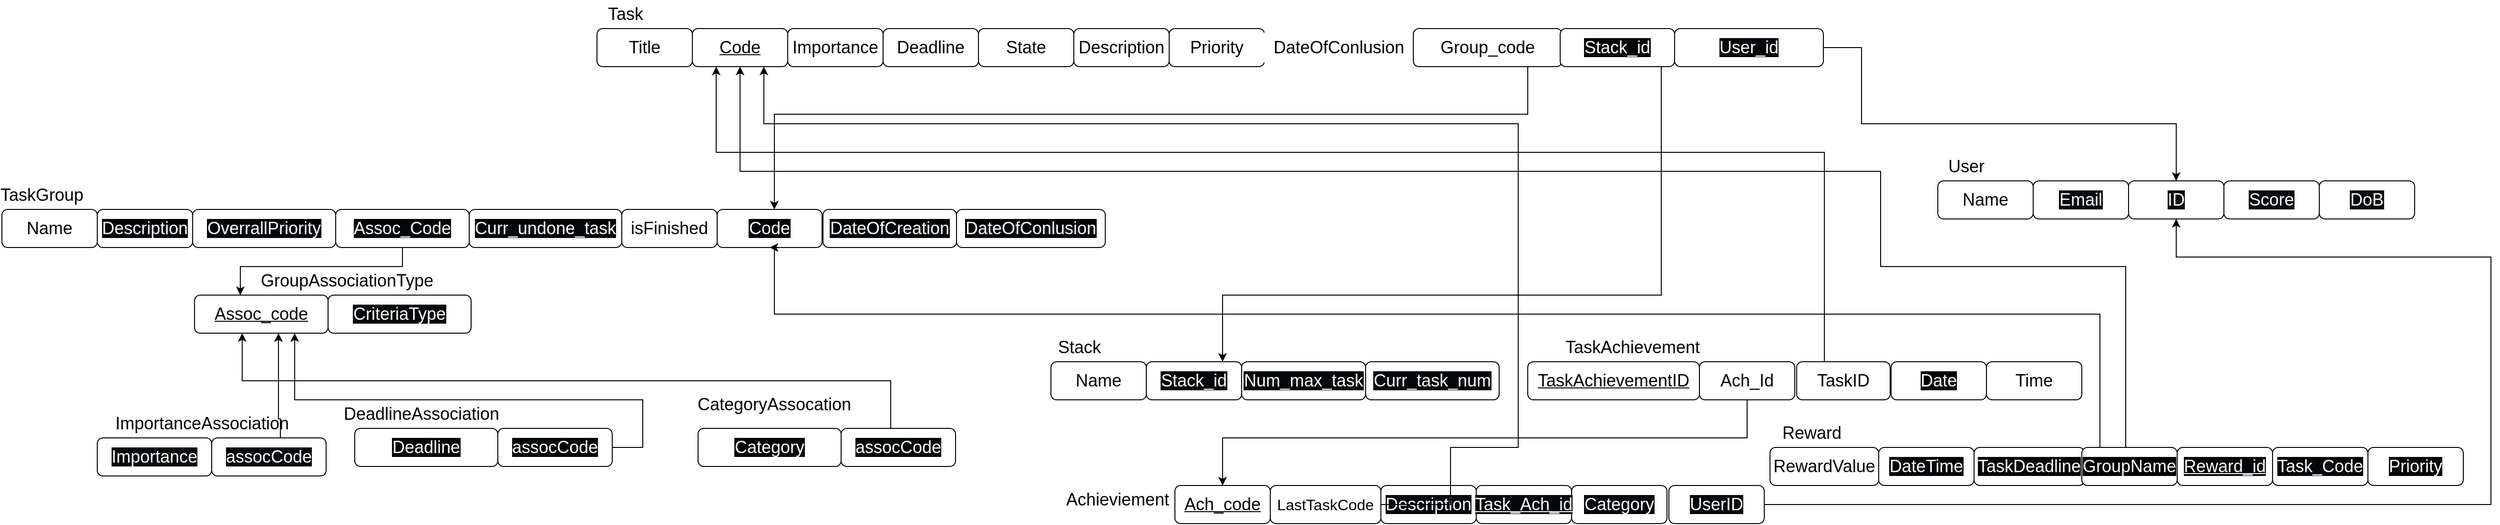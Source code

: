 <mxfile version="21.3.7" type="device">
  <diagram name="Página-1" id="hlrTn7gvlFeXx5LuOQve">
    <mxGraphModel dx="2868" dy="1584" grid="1" gridSize="10" guides="1" tooltips="1" connect="1" arrows="1" fold="1" page="1" pageScale="1" pageWidth="827" pageHeight="1169" math="0" shadow="0">
      <root>
        <mxCell id="0" />
        <mxCell id="1" parent="0" />
        <mxCell id="W1Vu5AWWyUt9Q3wd51Kt-1" value="&lt;font style=&quot;font-size: 18px;&quot;&gt;Task&lt;/font&gt;" style="text;strokeColor=none;align=center;fillColor=none;html=1;verticalAlign=middle;whiteSpace=wrap;rounded=0;" vertex="1" parent="1">
          <mxGeometry x="894" width="60" height="30" as="geometry" />
        </mxCell>
        <mxCell id="W1Vu5AWWyUt9Q3wd51Kt-2" value="&lt;font style=&quot;font-size: 18px;&quot;&gt;Title&lt;/font&gt;" style="rounded=1;whiteSpace=wrap;html=1;" vertex="1" parent="1">
          <mxGeometry x="894" y="30" width="100" height="40" as="geometry" />
        </mxCell>
        <mxCell id="W1Vu5AWWyUt9Q3wd51Kt-3" value="&lt;span data-darkreader-inline-bgcolor=&quot;&quot; data-darkreader-inline-color=&quot;&quot; style=&quot;orphans: 2; text-align: center; text-indent: 0px; widows: 2; text-decoration-thickness: initial; text-decoration-style: initial; text-decoration-color: initial; float: none; --darkreader-inline-color:#ffffff; --darkreader-inline-bgcolor:#000000; display: inline !important;&quot;&gt;&lt;font style=&quot;font-size: 18px;&quot;&gt;Importance&lt;/font&gt;&lt;/span&gt;" style="rounded=1;whiteSpace=wrap;html=1;" vertex="1" parent="1">
          <mxGeometry x="1094" y="30" width="100" height="40" as="geometry" />
        </mxCell>
        <mxCell id="W1Vu5AWWyUt9Q3wd51Kt-4" value="&lt;span data-darkreader-inline-bgcolor=&quot;&quot; data-darkreader-inline-color=&quot;&quot; style=&quot;orphans: 2; text-align: center; text-indent: 0px; widows: 2; float: none; --darkreader-inline-color:#ffffff; --darkreader-inline-bgcolor:#000000; display: inline !important;&quot;&gt;&lt;font style=&quot;font-size: 18px;&quot;&gt;Code&lt;/font&gt;&lt;/span&gt;" style="rounded=1;whiteSpace=wrap;html=1;fontStyle=4" vertex="1" parent="1">
          <mxGeometry x="994" y="30" width="100" height="40" as="geometry" />
        </mxCell>
        <mxCell id="W1Vu5AWWyUt9Q3wd51Kt-6" value="&lt;span data-darkreader-inline-bgcolor=&quot;&quot; data-darkreader-inline-color=&quot;&quot; style=&quot;orphans: 2; text-align: center; text-indent: 0px; widows: 2; text-decoration-thickness: initial; text-decoration-style: initial; text-decoration-color: initial; float: none; --darkreader-inline-color:#ffffff; --darkreader-inline-bgcolor:#000000; display: inline !important;&quot;&gt;&lt;font style=&quot;font-size: 18px;&quot;&gt;Deadline&lt;/font&gt;&lt;/span&gt;" style="rounded=1;whiteSpace=wrap;html=1;" vertex="1" parent="1">
          <mxGeometry x="1194" y="30" width="100" height="40" as="geometry" />
        </mxCell>
        <mxCell id="W1Vu5AWWyUt9Q3wd51Kt-7" value="&lt;span data-darkreader-inline-bgcolor=&quot;&quot; data-darkreader-inline-color=&quot;&quot; style=&quot;orphans: 2; text-align: center; text-indent: 0px; widows: 2; text-decoration-thickness: initial; text-decoration-style: initial; text-decoration-color: initial; float: none; --darkreader-inline-color:#ffffff; --darkreader-inline-bgcolor:#000000; display: inline !important;&quot;&gt;&lt;font style=&quot;font-size: 18px;&quot;&gt;State&lt;/font&gt;&lt;/span&gt;" style="rounded=1;whiteSpace=wrap;html=1;" vertex="1" parent="1">
          <mxGeometry x="1294" y="30" width="100" height="40" as="geometry" />
        </mxCell>
        <mxCell id="W1Vu5AWWyUt9Q3wd51Kt-8" value="&lt;span data-darkreader-inline-bgcolor=&quot;&quot; data-darkreader-inline-color=&quot;&quot; style=&quot;orphans: 2; text-align: center; text-indent: 0px; widows: 2; text-decoration-thickness: initial; text-decoration-style: initial; text-decoration-color: initial; float: none; --darkreader-inline-color:#ffffff; --darkreader-inline-bgcolor:#000000; display: inline !important;&quot;&gt;&lt;font style=&quot;font-size: 18px;&quot;&gt;Description&lt;/font&gt;&lt;/span&gt;" style="rounded=1;whiteSpace=wrap;html=1;" vertex="1" parent="1">
          <mxGeometry x="1394" y="30" width="100" height="40" as="geometry" />
        </mxCell>
        <mxCell id="W1Vu5AWWyUt9Q3wd51Kt-9" value="&lt;span data-darkreader-inline-bgcolor=&quot;&quot; data-darkreader-inline-color=&quot;&quot; style=&quot;orphans: 2; text-align: center; text-indent: 0px; widows: 2; text-decoration-thickness: initial; text-decoration-style: initial; text-decoration-color: initial; float: none; --darkreader-inline-color:#ffffff; --darkreader-inline-bgcolor:#000000; display: inline !important;&quot;&gt;&lt;font style=&quot;font-size: 18px;&quot;&gt;Priority&lt;/font&gt;&lt;/span&gt;" style="rounded=1;whiteSpace=wrap;html=1;" vertex="1" parent="1">
          <mxGeometry x="1494" y="30" width="100" height="40" as="geometry" />
        </mxCell>
        <mxCell id="W1Vu5AWWyUt9Q3wd51Kt-10" value="&lt;span data-darkreader-inline-bgcolor=&quot;&quot; data-darkreader-inline-color=&quot;&quot; style=&quot;orphans: 2; text-align: center; text-indent: 0px; widows: 2; text-decoration-thickness: initial; text-decoration-style: initial; text-decoration-color: initial; float: none; --darkreader-inline-color:#ffffff; --darkreader-inline-bgcolor:#000000; display: inline !important;&quot;&gt;&lt;font style=&quot;font-size: 18px;&quot;&gt;DateOfConlusion&lt;/font&gt;&lt;/span&gt;" style="rounded=1;whiteSpace=wrap;html=1;fillColor=#ffffff;strokeColor=#FFFFFF;" vertex="1" parent="1">
          <mxGeometry x="1594" y="30" width="156" height="40" as="geometry" />
        </mxCell>
        <mxCell id="W1Vu5AWWyUt9Q3wd51Kt-11" style="edgeStyle=orthogonalEdgeStyle;rounded=0;orthogonalLoop=1;jettySize=auto;html=1;" edge="1" parent="1" source="W1Vu5AWWyUt9Q3wd51Kt-12" target="W1Vu5AWWyUt9Q3wd51Kt-27">
          <mxGeometry relative="1" as="geometry">
            <Array as="points">
              <mxPoint x="1870" y="120" />
              <mxPoint x="1080" y="120" />
            </Array>
          </mxGeometry>
        </mxCell>
        <mxCell id="W1Vu5AWWyUt9Q3wd51Kt-12" value="&lt;span data-darkreader-inline-bgcolor=&quot;&quot; data-darkreader-inline-color=&quot;&quot; style=&quot;orphans: 2; text-align: center; text-indent: 0px; widows: 2; text-decoration-thickness: initial; text-decoration-style: initial; text-decoration-color: initial; float: none; --darkreader-inline-color:#ffffff; --darkreader-inline-bgcolor:#000000; display: inline !important;&quot;&gt;&lt;font style=&quot;font-size: 18px;&quot;&gt;Group_code&lt;/font&gt;&lt;/span&gt;" style="rounded=1;whiteSpace=wrap;html=1;" vertex="1" parent="1">
          <mxGeometry x="1750" y="30" width="156" height="40" as="geometry" />
        </mxCell>
        <mxCell id="W1Vu5AWWyUt9Q3wd51Kt-13" value="&lt;font style=&quot;font-size: 18px;&quot;&gt;User&lt;/font&gt;" style="text;strokeColor=none;align=center;fillColor=none;html=1;verticalAlign=middle;whiteSpace=wrap;rounded=0;" vertex="1" parent="1">
          <mxGeometry x="2300" y="160" width="60" height="30" as="geometry" />
        </mxCell>
        <mxCell id="W1Vu5AWWyUt9Q3wd51Kt-14" value="&lt;font style=&quot;font-size: 18px;&quot;&gt;Name&lt;/font&gt;" style="rounded=1;whiteSpace=wrap;html=1;" vertex="1" parent="1">
          <mxGeometry x="2300" y="190" width="100" height="40" as="geometry" />
        </mxCell>
        <mxCell id="W1Vu5AWWyUt9Q3wd51Kt-15" value="&lt;span data-darkreader-inline-bgcolor=&quot;&quot; data-darkreader-inline-color=&quot;&quot; style=&quot;color: rgb(255, 255, 255); font-family: Helvetica; font-size: 18px; font-style: normal; font-variant-ligatures: normal; font-variant-caps: normal; font-weight: 400; letter-spacing: normal; orphans: 2; text-align: center; text-indent: 0px; text-transform: none; widows: 2; word-spacing: 0px; -webkit-text-stroke-width: 0px; background-color: rgb(4, 7, 10); float: none; display: inline !important; --darkreader-inline-color:#ffffff; --darkreader-inline-bgcolor:#000000;&quot;&gt;ID&lt;/span&gt;" style="rounded=1;whiteSpace=wrap;html=1;fontStyle=4" vertex="1" parent="1">
          <mxGeometry x="2500" y="190" width="100" height="40" as="geometry" />
        </mxCell>
        <mxCell id="W1Vu5AWWyUt9Q3wd51Kt-16" value="&lt;span data-darkreader-inline-bgcolor=&quot;&quot; data-darkreader-inline-color=&quot;&quot; style=&quot;color: rgb(255, 255, 255); font-family: Helvetica; font-size: 18px; font-style: normal; font-variant-ligatures: normal; font-variant-caps: normal; font-weight: 400; letter-spacing: normal; orphans: 2; text-align: center; text-indent: 0px; text-transform: none; widows: 2; word-spacing: 0px; -webkit-text-stroke-width: 0px; background-color: rgb(4, 7, 10); text-decoration-thickness: initial; text-decoration-style: initial; text-decoration-color: initial; float: none; display: inline !important; --darkreader-inline-color:#ffffff; --darkreader-inline-bgcolor:#000000;&quot;&gt;Email&lt;/span&gt;" style="rounded=1;whiteSpace=wrap;html=1;" vertex="1" parent="1">
          <mxGeometry x="2400" y="190" width="100" height="40" as="geometry" />
        </mxCell>
        <mxCell id="W1Vu5AWWyUt9Q3wd51Kt-17" value="&lt;span data-darkreader-inline-bgcolor=&quot;&quot; data-darkreader-inline-color=&quot;&quot; style=&quot;color: rgb(255, 255, 255); font-family: Helvetica; font-size: 18px; font-style: normal; font-variant-ligatures: normal; font-variant-caps: normal; font-weight: 400; letter-spacing: normal; orphans: 2; text-align: center; text-indent: 0px; text-transform: none; widows: 2; word-spacing: 0px; -webkit-text-stroke-width: 0px; background-color: rgb(4, 7, 10); text-decoration-thickness: initial; text-decoration-style: initial; text-decoration-color: initial; float: none; display: inline !important; --darkreader-inline-color:#ffffff; --darkreader-inline-bgcolor:#000000;&quot;&gt;Score&lt;/span&gt;" style="rounded=1;whiteSpace=wrap;html=1;" vertex="1" parent="1">
          <mxGeometry x="2600" y="190" width="100" height="40" as="geometry" />
        </mxCell>
        <mxCell id="W1Vu5AWWyUt9Q3wd51Kt-18" value="&lt;span data-darkreader-inline-bgcolor=&quot;&quot; data-darkreader-inline-color=&quot;&quot; style=&quot;color: rgb(255, 255, 255); font-family: Helvetica; font-size: 18px; font-style: normal; font-variant-ligatures: normal; font-variant-caps: normal; font-weight: 400; letter-spacing: normal; orphans: 2; text-align: center; text-indent: 0px; text-transform: none; widows: 2; word-spacing: 0px; -webkit-text-stroke-width: 0px; background-color: rgb(4, 7, 10); text-decoration-thickness: initial; text-decoration-style: initial; text-decoration-color: initial; float: none; display: inline !important; --darkreader-inline-color:#ffffff; --darkreader-inline-bgcolor:#000000;&quot;&gt;DoB&lt;/span&gt;" style="rounded=1;whiteSpace=wrap;html=1;" vertex="1" parent="1">
          <mxGeometry x="2700" y="190" width="100" height="40" as="geometry" />
        </mxCell>
        <mxCell id="W1Vu5AWWyUt9Q3wd51Kt-19" value="&lt;span style=&quot;font-size: 18px;&quot;&gt;TaskGroup&lt;/span&gt;" style="text;strokeColor=none;align=center;fillColor=none;html=1;verticalAlign=middle;whiteSpace=wrap;rounded=0;" vertex="1" parent="1">
          <mxGeometry x="282" y="190" width="60" height="30" as="geometry" />
        </mxCell>
        <mxCell id="W1Vu5AWWyUt9Q3wd51Kt-20" value="&lt;font style=&quot;font-size: 18px;&quot;&gt;Name&lt;/font&gt;" style="rounded=1;whiteSpace=wrap;html=1;" vertex="1" parent="1">
          <mxGeometry x="270" y="220" width="100" height="40" as="geometry" />
        </mxCell>
        <mxCell id="W1Vu5AWWyUt9Q3wd51Kt-22" value="&lt;span data-darkreader-inline-bgcolor=&quot;&quot; data-darkreader-inline-color=&quot;&quot; style=&quot;color: rgb(255, 255, 255); font-family: Helvetica; font-size: 18px; font-style: normal; font-variant-ligatures: normal; font-variant-caps: normal; font-weight: 400; letter-spacing: normal; orphans: 2; text-align: center; text-indent: 0px; text-transform: none; widows: 2; word-spacing: 0px; -webkit-text-stroke-width: 0px; background-color: rgb(4, 7, 10); text-decoration-thickness: initial; text-decoration-style: initial; text-decoration-color: initial; float: none; display: inline !important; --darkreader-inline-color:#ffffff; --darkreader-inline-bgcolor:#000000;&quot;&gt;Description&lt;/span&gt;" style="rounded=1;whiteSpace=wrap;html=1;" vertex="1" parent="1">
          <mxGeometry x="370" y="220" width="100" height="40" as="geometry" />
        </mxCell>
        <mxCell id="W1Vu5AWWyUt9Q3wd51Kt-24" value="&lt;span data-darkreader-inline-bgcolor=&quot;&quot; data-darkreader-inline-color=&quot;&quot; style=&quot;color: rgb(255, 255, 255); font-family: Helvetica; font-size: 18px; font-style: normal; font-variant-ligatures: normal; font-variant-caps: normal; font-weight: 400; letter-spacing: normal; orphans: 2; text-align: center; text-indent: 0px; text-transform: none; widows: 2; word-spacing: 0px; -webkit-text-stroke-width: 0px; background-color: rgb(4, 7, 10); text-decoration-thickness: initial; text-decoration-style: initial; text-decoration-color: initial; float: none; display: inline !important; --darkreader-inline-color:#ffffff; --darkreader-inline-bgcolor:#000000;&quot;&gt;OverrallPriority&lt;/span&gt;" style="rounded=1;whiteSpace=wrap;html=1;" vertex="1" parent="1">
          <mxGeometry x="470" y="220" width="150" height="40" as="geometry" />
        </mxCell>
        <mxCell id="W1Vu5AWWyUt9Q3wd51Kt-25" value="&lt;span data-darkreader-inline-bgcolor=&quot;&quot; data-darkreader-inline-color=&quot;&quot; style=&quot;color: rgb(255, 255, 255); font-family: Helvetica; font-size: 18px; font-style: normal; font-variant-ligatures: normal; font-variant-caps: normal; font-weight: 400; letter-spacing: normal; orphans: 2; text-align: center; text-indent: 0px; text-transform: none; widows: 2; word-spacing: 0px; -webkit-text-stroke-width: 0px; background-color: rgb(4, 7, 10); text-decoration-thickness: initial; text-decoration-style: initial; text-decoration-color: initial; float: none; display: inline !important; --darkreader-inline-color:#ffffff; --darkreader-inline-bgcolor:#000000;&quot;&gt;Curr_undone_task&lt;/span&gt;" style="rounded=1;whiteSpace=wrap;html=1;" vertex="1" parent="1">
          <mxGeometry x="760" y="220" width="160" height="40" as="geometry" />
        </mxCell>
        <mxCell id="W1Vu5AWWyUt9Q3wd51Kt-27" value="&lt;span data-darkreader-inline-bgcolor=&quot;&quot; data-darkreader-inline-color=&quot;&quot; style=&quot;color: rgb(255, 255, 255); font-family: Helvetica; font-size: 18px; font-style: normal; font-variant-ligatures: normal; font-variant-caps: normal; font-weight: 400; letter-spacing: normal; orphans: 2; text-align: center; text-indent: 0px; text-transform: none; widows: 2; word-spacing: 0px; -webkit-text-stroke-width: 0px; background-color: rgb(4, 7, 10); float: none; display: inline !important; --darkreader-inline-color:#ffffff; --darkreader-inline-bgcolor:#000000;&quot;&gt;Code&lt;/span&gt;" style="rounded=1;whiteSpace=wrap;html=1;fontStyle=4" vertex="1" parent="1">
          <mxGeometry x="1020" y="220" width="110" height="40" as="geometry" />
        </mxCell>
        <mxCell id="W1Vu5AWWyUt9Q3wd51Kt-28" style="edgeStyle=orthogonalEdgeStyle;rounded=0;orthogonalLoop=1;jettySize=auto;html=1;" edge="1" parent="1" source="W1Vu5AWWyUt9Q3wd51Kt-29" target="W1Vu5AWWyUt9Q3wd51Kt-15">
          <mxGeometry relative="1" as="geometry">
            <Array as="points">
              <mxPoint x="2220" y="130" />
              <mxPoint x="2550" y="130" />
            </Array>
          </mxGeometry>
        </mxCell>
        <mxCell id="W1Vu5AWWyUt9Q3wd51Kt-29" value="&lt;span data-darkreader-inline-bgcolor=&quot;&quot; data-darkreader-inline-color=&quot;&quot; style=&quot;color: rgb(255, 255, 255); font-family: Helvetica; font-size: 18px; font-style: normal; font-variant-ligatures: normal; font-variant-caps: normal; font-weight: 400; letter-spacing: normal; orphans: 2; text-align: center; text-indent: 0px; text-transform: none; widows: 2; word-spacing: 0px; -webkit-text-stroke-width: 0px; background-color: rgb(4, 7, 10); text-decoration-thickness: initial; text-decoration-style: initial; text-decoration-color: initial; float: none; --darkreader-inline-color:#ffffff; --darkreader-inline-bgcolor:#000000; display: inline !important;&quot;&gt;User_id&lt;/span&gt;" style="rounded=1;whiteSpace=wrap;html=1;" vertex="1" parent="1">
          <mxGeometry x="2024" y="30" width="156" height="40" as="geometry" />
        </mxCell>
        <mxCell id="W1Vu5AWWyUt9Q3wd51Kt-30" value="&lt;span data-darkreader-inline-bgcolor=&quot;&quot; data-darkreader-inline-color=&quot;&quot; style=&quot;color: rgb(255, 255, 255); font-family: Helvetica; font-size: 18px; font-style: normal; font-variant-ligatures: normal; font-variant-caps: normal; font-weight: 400; letter-spacing: normal; orphans: 2; text-align: center; text-indent: 0px; text-transform: none; widows: 2; word-spacing: 0px; -webkit-text-stroke-width: 0px; background-color: rgb(4, 7, 10); text-decoration-thickness: initial; text-decoration-style: initial; text-decoration-color: initial; float: none; --darkreader-inline-color:#ffffff; --darkreader-inline-bgcolor:#000000; display: inline !important;&quot;&gt;DateOfCreation&lt;/span&gt;" style="rounded=1;whiteSpace=wrap;html=1;" vertex="1" parent="1">
          <mxGeometry x="1131" y="220" width="140" height="40" as="geometry" />
        </mxCell>
        <mxCell id="W1Vu5AWWyUt9Q3wd51Kt-31" value="&lt;span data-darkreader-inline-bgcolor=&quot;&quot; data-darkreader-inline-color=&quot;&quot; style=&quot;color: rgb(255, 255, 255); font-family: Helvetica; font-size: 18px; font-style: normal; font-variant-ligatures: normal; font-variant-caps: normal; font-weight: 400; letter-spacing: normal; orphans: 2; text-align: center; text-indent: 0px; text-transform: none; widows: 2; word-spacing: 0px; -webkit-text-stroke-width: 0px; background-color: rgb(4, 7, 10); text-decoration-thickness: initial; text-decoration-style: initial; text-decoration-color: initial; float: none; --darkreader-inline-color:#ffffff; --darkreader-inline-bgcolor:#000000; display: inline !important;&quot;&gt;DateOfConlusion&lt;/span&gt;" style="rounded=1;whiteSpace=wrap;html=1;" vertex="1" parent="1">
          <mxGeometry x="1271" y="220" width="156" height="40" as="geometry" />
        </mxCell>
        <mxCell id="W1Vu5AWWyUt9Q3wd51Kt-32" style="edgeStyle=orthogonalEdgeStyle;rounded=0;orthogonalLoop=1;jettySize=auto;html=1;" edge="1" parent="1" source="W1Vu5AWWyUt9Q3wd51Kt-33" target="W1Vu5AWWyUt9Q3wd51Kt-39">
          <mxGeometry relative="1" as="geometry">
            <Array as="points">
              <mxPoint x="2010" y="310" />
              <mxPoint x="1550" y="310" />
            </Array>
          </mxGeometry>
        </mxCell>
        <mxCell id="W1Vu5AWWyUt9Q3wd51Kt-33" value="&lt;span data-darkreader-inline-bgcolor=&quot;&quot; data-darkreader-inline-color=&quot;&quot; style=&quot;color: rgb(255, 255, 255); font-family: Helvetica; font-size: 18px; font-style: normal; font-variant-ligatures: normal; font-variant-caps: normal; font-weight: 400; letter-spacing: normal; orphans: 2; text-align: center; text-indent: 0px; text-transform: none; widows: 2; word-spacing: 0px; -webkit-text-stroke-width: 0px; background-color: rgb(4, 7, 10); text-decoration-thickness: initial; text-decoration-style: initial; text-decoration-color: initial; float: none; --darkreader-inline-color:#ffffff; --darkreader-inline-bgcolor:#000000; display: inline !important;&quot;&gt;Stack_id&lt;/span&gt;" style="rounded=1;whiteSpace=wrap;html=1;" vertex="1" parent="1">
          <mxGeometry x="1904" y="30" width="120" height="40" as="geometry" />
        </mxCell>
        <mxCell id="W1Vu5AWWyUt9Q3wd51Kt-36" value="&lt;font style=&quot;font-size: 18px;&quot;&gt;Stack&lt;/font&gt;" style="text;strokeColor=none;align=center;fillColor=none;html=1;verticalAlign=middle;whiteSpace=wrap;rounded=0;" vertex="1" parent="1">
          <mxGeometry x="1370" y="350" width="60" height="30" as="geometry" />
        </mxCell>
        <mxCell id="W1Vu5AWWyUt9Q3wd51Kt-37" value="&lt;font style=&quot;font-size: 18px;&quot;&gt;Name&lt;/font&gt;" style="rounded=1;whiteSpace=wrap;html=1;" vertex="1" parent="1">
          <mxGeometry x="1370" y="380" width="100" height="40" as="geometry" />
        </mxCell>
        <mxCell id="W1Vu5AWWyUt9Q3wd51Kt-38" value="&lt;span data-darkreader-inline-bgcolor=&quot;&quot; data-darkreader-inline-color=&quot;&quot; style=&quot;color: rgb(255, 255, 255); font-family: Helvetica; font-size: 18px; font-style: normal; font-variant-ligatures: normal; font-variant-caps: normal; font-weight: 400; letter-spacing: normal; orphans: 2; text-align: center; text-indent: 0px; text-transform: none; widows: 2; word-spacing: 0px; -webkit-text-stroke-width: 0px; background-color: rgb(4, 7, 10); text-decoration-thickness: initial; text-decoration-style: initial; text-decoration-color: initial; float: none; display: inline !important; --darkreader-inline-color:#ffffff; --darkreader-inline-bgcolor:#000000;&quot;&gt;Num_max_task&lt;/span&gt;" style="rounded=1;whiteSpace=wrap;html=1;" vertex="1" parent="1">
          <mxGeometry x="1570" y="380" width="130" height="40" as="geometry" />
        </mxCell>
        <mxCell id="W1Vu5AWWyUt9Q3wd51Kt-39" value="&lt;span data-darkreader-inline-bgcolor=&quot;&quot; data-darkreader-inline-color=&quot;&quot; style=&quot;color: rgb(255, 255, 255); font-family: Helvetica; font-size: 18px; font-style: normal; font-variant-ligatures: normal; font-variant-caps: normal; font-weight: 400; letter-spacing: normal; orphans: 2; text-align: center; text-indent: 0px; text-transform: none; widows: 2; word-spacing: 0px; -webkit-text-stroke-width: 0px; background-color: rgb(4, 7, 10); float: none; --darkreader-inline-color:#ffffff; --darkreader-inline-bgcolor:#000000; display: inline !important;&quot;&gt;Stack_id&lt;/span&gt;" style="rounded=1;whiteSpace=wrap;html=1;fontStyle=4" vertex="1" parent="1">
          <mxGeometry x="1470" y="380" width="100" height="40" as="geometry" />
        </mxCell>
        <mxCell id="W1Vu5AWWyUt9Q3wd51Kt-40" value="&lt;span data-darkreader-inline-bgcolor=&quot;&quot; data-darkreader-inline-color=&quot;&quot; style=&quot;color: rgb(255, 255, 255); font-family: Helvetica; font-size: 18px; font-style: normal; font-variant-ligatures: normal; font-variant-caps: normal; font-weight: 400; letter-spacing: normal; orphans: 2; text-align: center; text-indent: 0px; text-transform: none; widows: 2; word-spacing: 0px; -webkit-text-stroke-width: 0px; background-color: rgb(4, 7, 10); text-decoration-thickness: initial; text-decoration-style: initial; text-decoration-color: initial; float: none; display: inline !important; --darkreader-inline-color:#ffffff; --darkreader-inline-bgcolor:#000000;&quot;&gt;Curr_task_num&lt;/span&gt;" style="rounded=1;whiteSpace=wrap;html=1;" vertex="1" parent="1">
          <mxGeometry x="1700" y="380" width="140" height="40" as="geometry" />
        </mxCell>
        <mxCell id="W1Vu5AWWyUt9Q3wd51Kt-41" value="&lt;font style=&quot;font-size: 18px;&quot;&gt;GroupAssociationType&lt;/font&gt;" style="text;strokeColor=none;align=center;fillColor=none;html=1;verticalAlign=middle;whiteSpace=wrap;rounded=0;" vertex="1" parent="1">
          <mxGeometry x="602" y="280" width="60" height="30" as="geometry" />
        </mxCell>
        <mxCell id="W1Vu5AWWyUt9Q3wd51Kt-42" value="&lt;span style=&quot;font-size: 18px;&quot;&gt;&lt;u&gt;Assoc_code&lt;/u&gt;&lt;/span&gt;" style="rounded=1;whiteSpace=wrap;html=1;" vertex="1" parent="1">
          <mxGeometry x="472" y="310" width="140" height="40" as="geometry" />
        </mxCell>
        <mxCell id="W1Vu5AWWyUt9Q3wd51Kt-43" value="&lt;span data-darkreader-inline-bgcolor=&quot;&quot; data-darkreader-inline-color=&quot;&quot; style=&quot;color: rgb(255, 255, 255); font-family: Helvetica; font-size: 18px; font-style: normal; font-variant-ligatures: normal; font-variant-caps: normal; font-weight: 400; letter-spacing: normal; orphans: 2; text-align: center; text-indent: 0px; text-transform: none; widows: 2; word-spacing: 0px; -webkit-text-stroke-width: 0px; background-color: rgb(4, 7, 10); text-decoration-thickness: initial; text-decoration-style: initial; text-decoration-color: initial; float: none; display: inline !important; --darkreader-inline-color:#ffffff; --darkreader-inline-bgcolor:#000000;&quot;&gt;CriteriaType&lt;/span&gt;" style="rounded=1;whiteSpace=wrap;html=1;" vertex="1" parent="1">
          <mxGeometry x="612" y="310" width="150" height="40" as="geometry" />
        </mxCell>
        <mxCell id="W1Vu5AWWyUt9Q3wd51Kt-44" value="&lt;font style=&quot;font-size: 18px;&quot;&gt;ImportanceAssociation&lt;/font&gt;" style="text;strokeColor=none;align=center;fillColor=none;html=1;verticalAlign=middle;whiteSpace=wrap;rounded=0;" vertex="1" parent="1">
          <mxGeometry x="450" y="430" width="60" height="30" as="geometry" />
        </mxCell>
        <mxCell id="W1Vu5AWWyUt9Q3wd51Kt-46" value="&lt;span data-darkreader-inline-bgcolor=&quot;&quot; data-darkreader-inline-color=&quot;&quot; style=&quot;color: rgb(255, 255, 255); font-family: Helvetica; font-size: 18px; font-style: normal; font-variant-ligatures: normal; font-variant-caps: normal; font-weight: 400; letter-spacing: normal; orphans: 2; text-align: center; text-indent: 0px; text-transform: none; widows: 2; word-spacing: 0px; -webkit-text-stroke-width: 0px; background-color: rgb(4, 7, 10); text-decoration-thickness: initial; text-decoration-style: initial; text-decoration-color: initial; float: none; --darkreader-inline-color:#ffffff; --darkreader-inline-bgcolor:#000000; display: inline !important;&quot;&gt;Importance&lt;/span&gt;" style="rounded=1;whiteSpace=wrap;html=1;" vertex="1" parent="1">
          <mxGeometry x="370" y="460" width="120" height="40" as="geometry" />
        </mxCell>
        <mxCell id="W1Vu5AWWyUt9Q3wd51Kt-47" value="&lt;font style=&quot;font-size: 18px;&quot;&gt;DeadlineAssociation&lt;/font&gt;" style="text;strokeColor=none;align=center;fillColor=none;html=1;verticalAlign=middle;whiteSpace=wrap;rounded=0;" vertex="1" parent="1">
          <mxGeometry x="680" y="420" width="60" height="30" as="geometry" />
        </mxCell>
        <mxCell id="W1Vu5AWWyUt9Q3wd51Kt-49" value="&lt;span data-darkreader-inline-bgcolor=&quot;&quot; data-darkreader-inline-color=&quot;&quot; style=&quot;color: rgb(255, 255, 255); font-family: Helvetica; font-size: 18px; font-style: normal; font-variant-ligatures: normal; font-variant-caps: normal; font-weight: 400; letter-spacing: normal; orphans: 2; text-align: center; text-indent: 0px; text-transform: none; widows: 2; word-spacing: 0px; -webkit-text-stroke-width: 0px; background-color: rgb(4, 7, 10); text-decoration-thickness: initial; text-decoration-style: initial; text-decoration-color: initial; float: none; --darkreader-inline-color:#ffffff; --darkreader-inline-bgcolor:#000000; display: inline !important;&quot;&gt;Deadline&lt;/span&gt;" style="rounded=1;whiteSpace=wrap;html=1;" vertex="1" parent="1">
          <mxGeometry x="640" y="450" width="150" height="40" as="geometry" />
        </mxCell>
        <mxCell id="W1Vu5AWWyUt9Q3wd51Kt-50" value="&lt;font style=&quot;font-size: 18px;&quot;&gt;CategoryAssocation&lt;/font&gt;" style="text;strokeColor=none;align=center;fillColor=none;html=1;verticalAlign=middle;whiteSpace=wrap;rounded=0;" vertex="1" parent="1">
          <mxGeometry x="1050" y="410" width="60" height="30" as="geometry" />
        </mxCell>
        <mxCell id="W1Vu5AWWyUt9Q3wd51Kt-52" value="&lt;span data-darkreader-inline-bgcolor=&quot;&quot; data-darkreader-inline-color=&quot;&quot; style=&quot;color: rgb(255, 255, 255); font-family: Helvetica; font-size: 18px; font-style: normal; font-variant-ligatures: normal; font-variant-caps: normal; font-weight: 400; letter-spacing: normal; orphans: 2; text-align: center; text-indent: 0px; text-transform: none; widows: 2; word-spacing: 0px; -webkit-text-stroke-width: 0px; background-color: rgb(4, 7, 10); text-decoration-thickness: initial; text-decoration-style: initial; text-decoration-color: initial; float: none; --darkreader-inline-color:#ffffff; --darkreader-inline-bgcolor:#000000; display: inline !important;&quot;&gt;Category&lt;/span&gt;" style="rounded=1;whiteSpace=wrap;html=1;" vertex="1" parent="1">
          <mxGeometry x="1000" y="450" width="150" height="40" as="geometry" />
        </mxCell>
        <mxCell id="W1Vu5AWWyUt9Q3wd51Kt-53" style="edgeStyle=orthogonalEdgeStyle;rounded=0;orthogonalLoop=1;jettySize=auto;html=1;" edge="1" parent="1" source="W1Vu5AWWyUt9Q3wd51Kt-54" target="W1Vu5AWWyUt9Q3wd51Kt-42">
          <mxGeometry relative="1" as="geometry">
            <Array as="points">
              <mxPoint x="562" y="440" />
              <mxPoint x="560" y="440" />
            </Array>
          </mxGeometry>
        </mxCell>
        <mxCell id="W1Vu5AWWyUt9Q3wd51Kt-54" value="&lt;span data-darkreader-inline-bgcolor=&quot;&quot; data-darkreader-inline-color=&quot;&quot; style=&quot;color: rgb(255, 255, 255); font-family: Helvetica; font-size: 18px; font-style: normal; font-variant-ligatures: normal; font-variant-caps: normal; font-weight: 400; letter-spacing: normal; orphans: 2; text-align: center; text-indent: 0px; text-transform: none; widows: 2; word-spacing: 0px; -webkit-text-stroke-width: 0px; background-color: rgb(4, 7, 10); text-decoration-thickness: initial; text-decoration-style: initial; text-decoration-color: initial; float: none; --darkreader-inline-color:#ffffff; --darkreader-inline-bgcolor:#000000; display: inline !important;&quot;&gt;assocCode&lt;/span&gt;" style="rounded=1;whiteSpace=wrap;html=1;" vertex="1" parent="1">
          <mxGeometry x="490" y="460" width="120" height="40" as="geometry" />
        </mxCell>
        <mxCell id="W1Vu5AWWyUt9Q3wd51Kt-55" style="edgeStyle=orthogonalEdgeStyle;rounded=0;orthogonalLoop=1;jettySize=auto;html=1;entryX=0.75;entryY=1;entryDx=0;entryDy=0;" edge="1" parent="1" source="W1Vu5AWWyUt9Q3wd51Kt-56" target="W1Vu5AWWyUt9Q3wd51Kt-42">
          <mxGeometry relative="1" as="geometry">
            <Array as="points">
              <mxPoint x="942" y="420" />
              <mxPoint x="577" y="420" />
            </Array>
          </mxGeometry>
        </mxCell>
        <mxCell id="W1Vu5AWWyUt9Q3wd51Kt-56" value="&lt;span data-darkreader-inline-bgcolor=&quot;&quot; data-darkreader-inline-color=&quot;&quot; style=&quot;color: rgb(255, 255, 255); font-family: Helvetica; font-size: 18px; font-style: normal; font-variant-ligatures: normal; font-variant-caps: normal; font-weight: 400; letter-spacing: normal; orphans: 2; text-align: center; text-indent: 0px; text-transform: none; widows: 2; word-spacing: 0px; -webkit-text-stroke-width: 0px; background-color: rgb(4, 7, 10); text-decoration-thickness: initial; text-decoration-style: initial; text-decoration-color: initial; float: none; --darkreader-inline-color:#ffffff; --darkreader-inline-bgcolor:#000000; display: inline !important;&quot;&gt;assocCode&lt;/span&gt;" style="rounded=1;whiteSpace=wrap;html=1;" vertex="1" parent="1">
          <mxGeometry x="790" y="450" width="120" height="40" as="geometry" />
        </mxCell>
        <mxCell id="W1Vu5AWWyUt9Q3wd51Kt-57" style="edgeStyle=orthogonalEdgeStyle;rounded=0;orthogonalLoop=1;jettySize=auto;html=1;entryX=0.357;entryY=1;entryDx=0;entryDy=0;entryPerimeter=0;" edge="1" parent="1" source="W1Vu5AWWyUt9Q3wd51Kt-58" target="W1Vu5AWWyUt9Q3wd51Kt-42">
          <mxGeometry relative="1" as="geometry">
            <Array as="points">
              <mxPoint x="1202" y="400" />
              <mxPoint x="522" y="400" />
            </Array>
          </mxGeometry>
        </mxCell>
        <mxCell id="W1Vu5AWWyUt9Q3wd51Kt-58" value="&lt;span data-darkreader-inline-bgcolor=&quot;&quot; data-darkreader-inline-color=&quot;&quot; style=&quot;color: rgb(255, 255, 255); font-family: Helvetica; font-size: 18px; font-style: normal; font-variant-ligatures: normal; font-variant-caps: normal; font-weight: 400; letter-spacing: normal; orphans: 2; text-align: center; text-indent: 0px; text-transform: none; widows: 2; word-spacing: 0px; -webkit-text-stroke-width: 0px; background-color: rgb(4, 7, 10); text-decoration-thickness: initial; text-decoration-style: initial; text-decoration-color: initial; float: none; --darkreader-inline-color:#ffffff; --darkreader-inline-bgcolor:#000000; display: inline !important;&quot;&gt;assocCode&lt;/span&gt;" style="rounded=1;whiteSpace=wrap;html=1;" vertex="1" parent="1">
          <mxGeometry x="1150" y="450" width="120" height="40" as="geometry" />
        </mxCell>
        <mxCell id="W1Vu5AWWyUt9Q3wd51Kt-59" style="edgeStyle=orthogonalEdgeStyle;rounded=0;orthogonalLoop=1;jettySize=auto;html=1;" edge="1" parent="1" source="W1Vu5AWWyUt9Q3wd51Kt-60" target="W1Vu5AWWyUt9Q3wd51Kt-42">
          <mxGeometry relative="1" as="geometry">
            <mxPoint x="110" y="410.0" as="targetPoint" />
            <Array as="points">
              <mxPoint x="690" y="280" />
              <mxPoint x="520" y="280" />
            </Array>
          </mxGeometry>
        </mxCell>
        <mxCell id="W1Vu5AWWyUt9Q3wd51Kt-60" value="&lt;span data-darkreader-inline-bgcolor=&quot;&quot; data-darkreader-inline-color=&quot;&quot; style=&quot;color: rgb(255, 255, 255); font-family: Helvetica; font-size: 18px; font-style: normal; font-variant-ligatures: normal; font-variant-caps: normal; font-weight: 400; letter-spacing: normal; orphans: 2; text-align: center; text-indent: 0px; text-transform: none; widows: 2; word-spacing: 0px; -webkit-text-stroke-width: 0px; background-color: rgb(4, 7, 10); text-decoration-thickness: initial; text-decoration-style: initial; text-decoration-color: initial; float: none; --darkreader-inline-color:#ffffff; --darkreader-inline-bgcolor:#000000; display: inline !important;&quot;&gt;Assoc_Code&lt;/span&gt;" style="rounded=1;whiteSpace=wrap;html=1;" vertex="1" parent="1">
          <mxGeometry x="620" y="220" width="140" height="40" as="geometry" />
        </mxCell>
        <mxCell id="W1Vu5AWWyUt9Q3wd51Kt-61" value="&lt;font style=&quot;font-size: 18px;&quot;&gt;Reward&lt;/font&gt;" style="text;strokeColor=none;align=center;fillColor=none;html=1;verticalAlign=middle;whiteSpace=wrap;rounded=0;" vertex="1" parent="1">
          <mxGeometry x="2138" y="440" width="60" height="30" as="geometry" />
        </mxCell>
        <mxCell id="W1Vu5AWWyUt9Q3wd51Kt-62" value="&lt;span style=&quot;font-size: 18px;&quot;&gt;RewardValue&lt;/span&gt;" style="rounded=1;whiteSpace=wrap;html=1;" vertex="1" parent="1">
          <mxGeometry x="2124" y="470" width="114" height="40" as="geometry" />
        </mxCell>
        <mxCell id="W1Vu5AWWyUt9Q3wd51Kt-63" value="&lt;span data-darkreader-inline-bgcolor=&quot;&quot; data-darkreader-inline-color=&quot;&quot; style=&quot;color: rgb(255, 255, 255); font-family: Helvetica; font-size: 18px; font-style: normal; font-variant-ligatures: normal; font-variant-caps: normal; font-weight: 400; letter-spacing: normal; orphans: 2; text-align: center; text-indent: 0px; text-transform: none; widows: 2; word-spacing: 0px; -webkit-text-stroke-width: 0px; background-color: rgb(4, 7, 10); text-decoration-thickness: initial; text-decoration-style: initial; text-decoration-color: initial; float: none; display: inline !important; --darkreader-inline-color:#ffffff; --darkreader-inline-bgcolor:#000000;&quot;&gt;TaskDeadline&lt;/span&gt;" style="rounded=1;whiteSpace=wrap;html=1;" vertex="1" parent="1">
          <mxGeometry x="2338" y="470" width="116" height="40" as="geometry" />
        </mxCell>
        <mxCell id="W1Vu5AWWyUt9Q3wd51Kt-64" value="&lt;span data-darkreader-inline-bgcolor=&quot;&quot; data-darkreader-inline-color=&quot;&quot; style=&quot;color: rgb(255, 255, 255); font-family: Helvetica; font-size: 18px; font-style: normal; font-variant-ligatures: normal; font-variant-caps: normal; font-weight: 400; letter-spacing: normal; orphans: 2; text-align: center; text-indent: 0px; text-transform: none; widows: 2; word-spacing: 0px; -webkit-text-stroke-width: 0px; background-color: rgb(4, 7, 10); text-decoration-thickness: initial; text-decoration-style: initial; text-decoration-color: initial; float: none; display: inline !important; --darkreader-inline-color:#ffffff; --darkreader-inline-bgcolor:#000000;&quot;&gt;DateTime&lt;/span&gt;" style="rounded=1;whiteSpace=wrap;html=1;" vertex="1" parent="1">
          <mxGeometry x="2238" y="470" width="100" height="40" as="geometry" />
        </mxCell>
        <mxCell id="W1Vu5AWWyUt9Q3wd51Kt-65" style="edgeStyle=orthogonalEdgeStyle;rounded=0;orthogonalLoop=1;jettySize=auto;html=1;entryX=0.5;entryY=1;entryDx=0;entryDy=0;" edge="1" parent="1" source="W1Vu5AWWyUt9Q3wd51Kt-66" target="W1Vu5AWWyUt9Q3wd51Kt-4">
          <mxGeometry relative="1" as="geometry">
            <Array as="points">
              <mxPoint x="2497" y="280" />
              <mxPoint x="2240" y="280" />
              <mxPoint x="2240" y="180" />
              <mxPoint x="1044" y="180" />
            </Array>
          </mxGeometry>
        </mxCell>
        <mxCell id="W1Vu5AWWyUt9Q3wd51Kt-66" value="&lt;span data-darkreader-inline-bgcolor=&quot;&quot; data-darkreader-inline-color=&quot;&quot; style=&quot;color: rgb(255, 255, 255); font-family: Helvetica; font-size: 18px; font-style: normal; font-variant-ligatures: normal; font-variant-caps: normal; font-weight: 400; letter-spacing: normal; orphans: 2; text-align: center; text-indent: 0px; text-transform: none; widows: 2; word-spacing: 0px; -webkit-text-stroke-width: 0px; background-color: rgb(4, 7, 10); text-decoration-thickness: initial; text-decoration-style: initial; text-decoration-color: initial; float: none; --darkreader-inline-color:#ffffff; --darkreader-inline-bgcolor:#000000; display: inline !important;&quot;&gt;Task_Code&lt;/span&gt;" style="rounded=1;whiteSpace=wrap;html=1;" vertex="1" parent="1">
          <mxGeometry x="2651" y="470" width="100" height="40" as="geometry" />
        </mxCell>
        <mxCell id="W1Vu5AWWyUt9Q3wd51Kt-67" style="edgeStyle=orthogonalEdgeStyle;rounded=0;orthogonalLoop=1;jettySize=auto;html=1;entryX=0.5;entryY=1;entryDx=0;entryDy=0;" edge="1" parent="1" source="W1Vu5AWWyUt9Q3wd51Kt-68" target="W1Vu5AWWyUt9Q3wd51Kt-27">
          <mxGeometry relative="1" as="geometry">
            <Array as="points">
              <mxPoint x="2470" y="330" />
              <mxPoint x="1080" y="330" />
              <mxPoint x="1080" y="260" />
            </Array>
          </mxGeometry>
        </mxCell>
        <mxCell id="W1Vu5AWWyUt9Q3wd51Kt-68" value="&lt;span style=&quot;color: rgb(255, 255, 255); font-family: Helvetica; font-size: 18px; font-style: normal; font-variant-ligatures: normal; font-variant-caps: normal; font-weight: 400; letter-spacing: normal; orphans: 2; text-align: center; text-indent: 0px; text-transform: none; widows: 2; word-spacing: 0px; -webkit-text-stroke-width: 0px; background-color: rgb(0, 0, 0); text-decoration-thickness: initial; text-decoration-style: initial; text-decoration-color: initial; float: none; display: inline !important;&quot;&gt;GroupName&lt;/span&gt;" style="rounded=1;whiteSpace=wrap;html=1;" vertex="1" parent="1">
          <mxGeometry x="2451" y="470" width="100" height="40" as="geometry" />
        </mxCell>
        <mxCell id="W1Vu5AWWyUt9Q3wd51Kt-69" value="&lt;span data-darkreader-inline-bgcolor=&quot;&quot; data-darkreader-inline-color=&quot;&quot; style=&quot;color: rgb(255, 255, 255); font-family: Helvetica; font-size: 18px; font-style: normal; font-variant-ligatures: normal; font-variant-caps: normal; font-weight: 400; letter-spacing: normal; orphans: 2; text-align: center; text-indent: 0px; text-transform: none; widows: 2; word-spacing: 0px; -webkit-text-stroke-width: 0px; background-color: rgb(4, 7, 10); text-decoration-thickness: initial; text-decoration-style: initial; text-decoration-color: initial; float: none; --darkreader-inline-color:#ffffff; --darkreader-inline-bgcolor:#000000; display: inline !important;&quot;&gt;&lt;u&gt;Reward_id&lt;/u&gt;&lt;/span&gt;" style="rounded=1;whiteSpace=wrap;html=1;" vertex="1" parent="1">
          <mxGeometry x="2551" y="470" width="100" height="40" as="geometry" />
        </mxCell>
        <mxCell id="W1Vu5AWWyUt9Q3wd51Kt-70" value="&lt;span data-darkreader-inline-bgcolor=&quot;&quot; data-darkreader-inline-color=&quot;&quot; style=&quot;color: rgb(255, 255, 255); font-family: Helvetica; font-size: 18px; font-style: normal; font-variant-ligatures: normal; font-variant-caps: normal; font-weight: 400; letter-spacing: normal; orphans: 2; text-align: center; text-indent: 0px; text-transform: none; widows: 2; word-spacing: 0px; -webkit-text-stroke-width: 0px; background-color: rgb(4, 7, 10); text-decoration-thickness: initial; text-decoration-style: initial; text-decoration-color: initial; float: none; display: inline !important; --darkreader-inline-color:#ffffff; --darkreader-inline-bgcolor:#000000;&quot;&gt;Priority&lt;/span&gt;" style="rounded=1;whiteSpace=wrap;html=1;" vertex="1" parent="1">
          <mxGeometry x="2751" y="470" width="100" height="40" as="geometry" />
        </mxCell>
        <mxCell id="W1Vu5AWWyUt9Q3wd51Kt-71" value="&lt;font style=&quot;font-size: 18px;&quot;&gt;Achieviement&lt;/font&gt;" style="text;strokeColor=none;align=center;fillColor=none;html=1;verticalAlign=middle;whiteSpace=wrap;rounded=0;" vertex="1" parent="1">
          <mxGeometry x="1410" y="510" width="60" height="30" as="geometry" />
        </mxCell>
        <mxCell id="W1Vu5AWWyUt9Q3wd51Kt-72" value="&lt;span style=&quot;font-size: 18px;&quot;&gt;&lt;u&gt;Ach_code&lt;/u&gt;&lt;/span&gt;" style="rounded=1;whiteSpace=wrap;html=1;" vertex="1" parent="1">
          <mxGeometry x="1500" y="510" width="100" height="40" as="geometry" />
        </mxCell>
        <mxCell id="W1Vu5AWWyUt9Q3wd51Kt-73" value="&lt;span data-darkreader-inline-bgcolor=&quot;&quot; data-darkreader-inline-color=&quot;&quot; style=&quot;color: rgb(255, 255, 255); font-family: Helvetica; font-size: 18px; font-style: normal; font-variant-ligatures: normal; font-variant-caps: normal; font-weight: 400; letter-spacing: normal; orphans: 2; text-align: center; text-indent: 0px; text-transform: none; widows: 2; word-spacing: 0px; -webkit-text-stroke-width: 0px; background-color: rgb(4, 7, 10); text-decoration-thickness: initial; text-decoration-style: initial; text-decoration-color: initial; float: none; display: inline !important; --darkreader-inline-color:#ffffff; --darkreader-inline-bgcolor:#000000;&quot;&gt;Description&lt;/span&gt;" style="rounded=1;whiteSpace=wrap;html=1;" vertex="1" parent="1">
          <mxGeometry x="1716" y="510" width="100" height="40" as="geometry" />
        </mxCell>
        <mxCell id="W1Vu5AWWyUt9Q3wd51Kt-74" style="edgeStyle=orthogonalEdgeStyle;rounded=0;orthogonalLoop=1;jettySize=auto;html=1;entryX=0.75;entryY=1;entryDx=0;entryDy=0;" edge="1" parent="1" source="W1Vu5AWWyUt9Q3wd51Kt-75" target="W1Vu5AWWyUt9Q3wd51Kt-4">
          <mxGeometry relative="1" as="geometry">
            <mxPoint x="1860" y="130" as="targetPoint" />
            <Array as="points">
              <mxPoint x="1789" y="470" />
              <mxPoint x="1860" y="470" />
              <mxPoint x="1860" y="130" />
              <mxPoint x="1069" y="130" />
            </Array>
          </mxGeometry>
        </mxCell>
        <mxCell id="W1Vu5AWWyUt9Q3wd51Kt-75" value="&lt;font size=&quot;3&quot;&gt;LastTaskCode&lt;/font&gt;" style="rounded=1;whiteSpace=wrap;html=1;" vertex="1" parent="1">
          <mxGeometry x="1600" y="510" width="116" height="40" as="geometry" />
        </mxCell>
        <mxCell id="W1Vu5AWWyUt9Q3wd51Kt-76" style="edgeStyle=orthogonalEdgeStyle;rounded=0;orthogonalLoop=1;jettySize=auto;html=1;entryX=0.5;entryY=1;entryDx=0;entryDy=0;" edge="1" parent="1" source="W1Vu5AWWyUt9Q3wd51Kt-77" target="W1Vu5AWWyUt9Q3wd51Kt-15">
          <mxGeometry relative="1" as="geometry">
            <mxPoint x="2713.175" y="270.0" as="targetPoint" />
            <Array as="points">
              <mxPoint x="2880" y="530" />
              <mxPoint x="2880" y="270" />
              <mxPoint x="2550" y="270" />
            </Array>
          </mxGeometry>
        </mxCell>
        <mxCell id="W1Vu5AWWyUt9Q3wd51Kt-77" value="&lt;span data-darkreader-inline-bgcolor=&quot;&quot; data-darkreader-inline-color=&quot;&quot; style=&quot;color: rgb(255, 255, 255); font-family: Helvetica; font-size: 18px; font-style: normal; font-variant-ligatures: normal; font-variant-caps: normal; font-weight: 400; letter-spacing: normal; orphans: 2; text-align: center; text-indent: 0px; text-transform: none; widows: 2; word-spacing: 0px; -webkit-text-stroke-width: 0px; background-color: rgb(4, 7, 10); text-decoration-thickness: initial; text-decoration-style: initial; text-decoration-color: initial; float: none; --darkreader-inline-color:#ffffff; --darkreader-inline-bgcolor:#000000; display: inline !important;&quot;&gt;UserID&lt;/span&gt;" style="rounded=1;whiteSpace=wrap;html=1;" vertex="1" parent="1">
          <mxGeometry x="2018" y="510" width="100" height="40" as="geometry" />
        </mxCell>
        <mxCell id="W1Vu5AWWyUt9Q3wd51Kt-78" value="&lt;span data-darkreader-inline-bgcolor=&quot;&quot; data-darkreader-inline-color=&quot;&quot; style=&quot;color: rgb(255, 255, 255); font-family: Helvetica; font-size: 18px; font-style: normal; font-variant-ligatures: normal; font-variant-caps: normal; font-weight: 400; letter-spacing: normal; orphans: 2; text-align: center; text-indent: 0px; text-transform: none; widows: 2; word-spacing: 0px; -webkit-text-stroke-width: 0px; background-color: rgb(4, 7, 10); text-decoration-thickness: initial; text-decoration-style: initial; text-decoration-color: initial; float: none; display: inline !important; --darkreader-inline-color:#ffffff; --darkreader-inline-bgcolor:#000000;&quot;&gt;Category&lt;/span&gt;" style="rounded=1;whiteSpace=wrap;html=1;" vertex="1" parent="1">
          <mxGeometry x="1916" y="510" width="100" height="40" as="geometry" />
        </mxCell>
        <mxCell id="W1Vu5AWWyUt9Q3wd51Kt-79" value="&lt;span data-darkreader-inline-bgcolor=&quot;&quot; data-darkreader-inline-color=&quot;&quot; style=&quot;color: rgb(255, 255, 255); font-family: Helvetica; font-size: 18px; font-style: normal; font-variant-ligatures: normal; font-variant-caps: normal; font-weight: 400; letter-spacing: normal; orphans: 2; text-align: center; text-indent: 0px; text-transform: none; widows: 2; word-spacing: 0px; -webkit-text-stroke-width: 0px; background-color: rgb(4, 7, 10); text-decoration-thickness: initial; text-decoration-style: initial; text-decoration-color: initial; float: none; --darkreader-inline-color:#ffffff; --darkreader-inline-bgcolor:#000000; display: inline !important;&quot;&gt;&lt;u&gt;Task_Ach_id&lt;/u&gt;&lt;/span&gt;" style="rounded=1;whiteSpace=wrap;html=1;" vertex="1" parent="1">
          <mxGeometry x="1816" y="510" width="100" height="40" as="geometry" />
        </mxCell>
        <mxCell id="W1Vu5AWWyUt9Q3wd51Kt-82" value="&lt;font style=&quot;font-size: 18px;&quot;&gt;TaskAchievement&lt;/font&gt;" style="text;strokeColor=none;align=center;fillColor=none;html=1;verticalAlign=middle;whiteSpace=wrap;rounded=0;" vertex="1" parent="1">
          <mxGeometry x="1950" y="350" width="60" height="30" as="geometry" />
        </mxCell>
        <mxCell id="W1Vu5AWWyUt9Q3wd51Kt-83" value="&lt;font style=&quot;font-size: 18px;&quot;&gt;TaskAchievementID&lt;/font&gt;" style="rounded=1;whiteSpace=wrap;html=1;fontStyle=4" vertex="1" parent="1">
          <mxGeometry x="1870" y="380" width="180" height="40" as="geometry" />
        </mxCell>
        <mxCell id="W1Vu5AWWyUt9Q3wd51Kt-84" value="&lt;span data-darkreader-inline-bgcolor=&quot;&quot; style=&quot;font-size: 18px; --darkreader-inline-bgcolor:#000000; background-color: rgb(255, 255, 255);&quot;&gt;Time&lt;/span&gt;" style="rounded=1;whiteSpace=wrap;html=1;" vertex="1" parent="1">
          <mxGeometry x="2351" y="380" width="100" height="40" as="geometry" />
        </mxCell>
        <mxCell id="W1Vu5AWWyUt9Q3wd51Kt-85" value="&lt;span data-darkreader-inline-bgcolor=&quot;&quot; data-darkreader-inline-color=&quot;&quot; style=&quot;color: rgb(255, 255, 255); font-family: Helvetica; font-size: 18px; font-style: normal; font-variant-ligatures: normal; font-variant-caps: normal; font-weight: 400; letter-spacing: normal; orphans: 2; text-align: center; text-indent: 0px; text-transform: none; widows: 2; word-spacing: 0px; -webkit-text-stroke-width: 0px; background-color: rgb(4, 7, 10); text-decoration-thickness: initial; text-decoration-style: initial; text-decoration-color: initial; float: none; display: inline !important; --darkreader-inline-color:#ffffff; --darkreader-inline-bgcolor:#000000;&quot;&gt;Date&lt;/span&gt;" style="rounded=1;whiteSpace=wrap;html=1;" vertex="1" parent="1">
          <mxGeometry x="2251" y="380" width="100" height="40" as="geometry" />
        </mxCell>
        <mxCell id="W1Vu5AWWyUt9Q3wd51Kt-86" style="edgeStyle=orthogonalEdgeStyle;rounded=0;orthogonalLoop=1;jettySize=auto;html=1;entryX=0.25;entryY=1;entryDx=0;entryDy=0;" edge="1" parent="1" source="W1Vu5AWWyUt9Q3wd51Kt-87" target="W1Vu5AWWyUt9Q3wd51Kt-4">
          <mxGeometry relative="1" as="geometry">
            <Array as="points">
              <mxPoint x="2181" y="160" />
              <mxPoint x="1019" y="160" />
            </Array>
          </mxGeometry>
        </mxCell>
        <mxCell id="W1Vu5AWWyUt9Q3wd51Kt-87" value="&lt;span data-darkreader-inline-bgcolor=&quot;&quot; style=&quot;font-size: 18px; --darkreader-inline-bgcolor:#000000; background-color: rgb(255, 255, 255);&quot;&gt;TaskID&lt;/span&gt;" style="rounded=1;whiteSpace=wrap;html=1;" vertex="1" parent="1">
          <mxGeometry x="2152" y="380" width="98" height="40" as="geometry" />
        </mxCell>
        <mxCell id="W1Vu5AWWyUt9Q3wd51Kt-88" style="edgeStyle=orthogonalEdgeStyle;rounded=0;orthogonalLoop=1;jettySize=auto;html=1;" edge="1" parent="1" source="W1Vu5AWWyUt9Q3wd51Kt-89" target="W1Vu5AWWyUt9Q3wd51Kt-72">
          <mxGeometry relative="1" as="geometry">
            <Array as="points">
              <mxPoint x="2100" y="460" />
              <mxPoint x="1550" y="460" />
            </Array>
          </mxGeometry>
        </mxCell>
        <mxCell id="W1Vu5AWWyUt9Q3wd51Kt-89" value="&lt;span data-darkreader-inline-bgcolor=&quot;&quot; style=&quot;font-size: 18px; --darkreader-inline-bgcolor:#000000; background-color: rgb(255, 255, 255);&quot;&gt;Ach_Id&lt;/span&gt;" style="rounded=1;whiteSpace=wrap;html=1;" vertex="1" parent="1">
          <mxGeometry x="2050" y="380" width="100" height="40" as="geometry" />
        </mxCell>
        <mxCell id="W1Vu5AWWyUt9Q3wd51Kt-90" value="&lt;font style=&quot;font-size: 18px;&quot;&gt;isFinished&lt;/font&gt;" style="rounded=1;whiteSpace=wrap;html=1;" vertex="1" parent="1">
          <mxGeometry x="920" y="220" width="100" height="40" as="geometry" />
        </mxCell>
      </root>
    </mxGraphModel>
  </diagram>
</mxfile>
